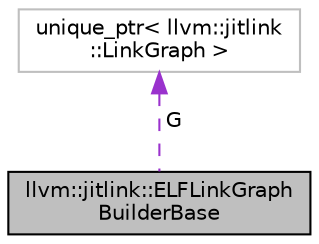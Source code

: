 digraph "llvm::jitlink::ELFLinkGraphBuilderBase"
{
 // LATEX_PDF_SIZE
  bgcolor="transparent";
  edge [fontname="Helvetica",fontsize="10",labelfontname="Helvetica",labelfontsize="10"];
  node [fontname="Helvetica",fontsize="10",shape=record];
  Node1 [label="llvm::jitlink::ELFLinkGraph\lBuilderBase",height=0.2,width=0.4,color="black", fillcolor="grey75", style="filled", fontcolor="black",tooltip="Common link-graph building code shared between all ELFFiles."];
  Node2 -> Node1 [dir="back",color="darkorchid3",fontsize="10",style="dashed",label=" G" ,fontname="Helvetica"];
  Node2 [label="unique_ptr\< llvm::jitlink\l::LinkGraph \>",height=0.2,width=0.4,color="grey75",tooltip=" "];
}
